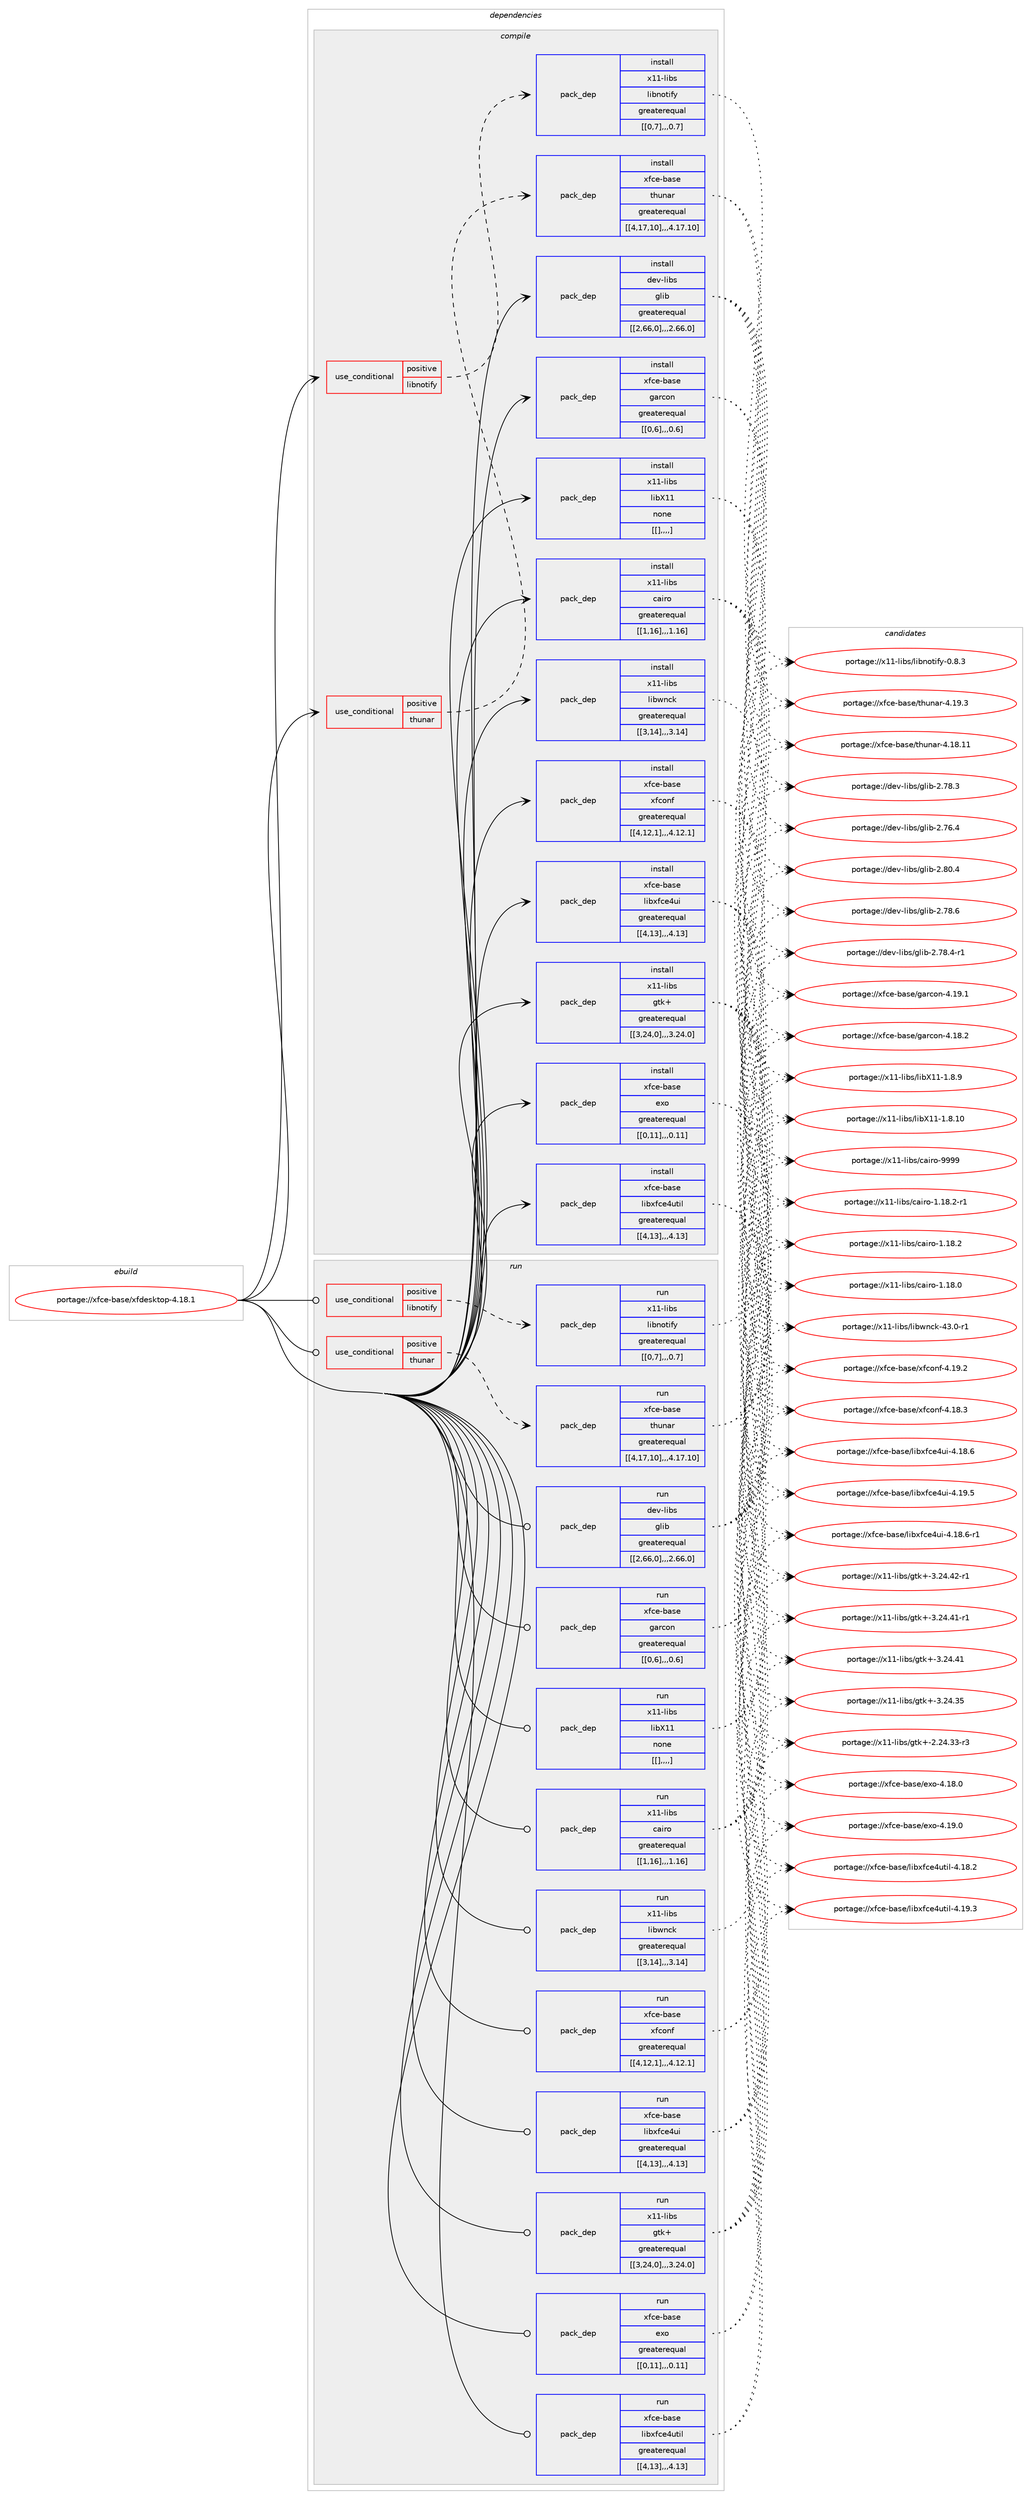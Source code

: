 digraph prolog {

# *************
# Graph options
# *************

newrank=true;
concentrate=true;
compound=true;
graph [rankdir=LR,fontname=Helvetica,fontsize=10,ranksep=1.5];#, ranksep=2.5, nodesep=0.2];
edge  [arrowhead=vee];
node  [fontname=Helvetica,fontsize=10];

# **********
# The ebuild
# **********

subgraph cluster_leftcol {
color=gray;
label=<<i>ebuild</i>>;
id [label="portage://xfce-base/xfdesktop-4.18.1", color=red, width=4, href="../xfce-base/xfdesktop-4.18.1.svg"];
}

# ****************
# The dependencies
# ****************

subgraph cluster_midcol {
color=gray;
label=<<i>dependencies</i>>;
subgraph cluster_compile {
fillcolor="#eeeeee";
style=filled;
label=<<i>compile</i>>;
subgraph cond12569 {
dependency36644 [label=<<TABLE BORDER="0" CELLBORDER="1" CELLSPACING="0" CELLPADDING="4"><TR><TD ROWSPAN="3" CELLPADDING="10">use_conditional</TD></TR><TR><TD>positive</TD></TR><TR><TD>libnotify</TD></TR></TABLE>>, shape=none, color=red];
subgraph pack23827 {
dependency36645 [label=<<TABLE BORDER="0" CELLBORDER="1" CELLSPACING="0" CELLPADDING="4" WIDTH="220"><TR><TD ROWSPAN="6" CELLPADDING="30">pack_dep</TD></TR><TR><TD WIDTH="110">install</TD></TR><TR><TD>x11-libs</TD></TR><TR><TD>libnotify</TD></TR><TR><TD>greaterequal</TD></TR><TR><TD>[[0,7],,,0.7]</TD></TR></TABLE>>, shape=none, color=blue];
}
dependency36644:e -> dependency36645:w [weight=20,style="dashed",arrowhead="vee"];
}
id:e -> dependency36644:w [weight=20,style="solid",arrowhead="vee"];
subgraph cond12570 {
dependency36646 [label=<<TABLE BORDER="0" CELLBORDER="1" CELLSPACING="0" CELLPADDING="4"><TR><TD ROWSPAN="3" CELLPADDING="10">use_conditional</TD></TR><TR><TD>positive</TD></TR><TR><TD>thunar</TD></TR></TABLE>>, shape=none, color=red];
subgraph pack23828 {
dependency36647 [label=<<TABLE BORDER="0" CELLBORDER="1" CELLSPACING="0" CELLPADDING="4" WIDTH="220"><TR><TD ROWSPAN="6" CELLPADDING="30">pack_dep</TD></TR><TR><TD WIDTH="110">install</TD></TR><TR><TD>xfce-base</TD></TR><TR><TD>thunar</TD></TR><TR><TD>greaterequal</TD></TR><TR><TD>[[4,17,10],,,4.17.10]</TD></TR></TABLE>>, shape=none, color=blue];
}
dependency36646:e -> dependency36647:w [weight=20,style="dashed",arrowhead="vee"];
}
id:e -> dependency36646:w [weight=20,style="solid",arrowhead="vee"];
subgraph pack23829 {
dependency36648 [label=<<TABLE BORDER="0" CELLBORDER="1" CELLSPACING="0" CELLPADDING="4" WIDTH="220"><TR><TD ROWSPAN="6" CELLPADDING="30">pack_dep</TD></TR><TR><TD WIDTH="110">install</TD></TR><TR><TD>dev-libs</TD></TR><TR><TD>glib</TD></TR><TR><TD>greaterequal</TD></TR><TR><TD>[[2,66,0],,,2.66.0]</TD></TR></TABLE>>, shape=none, color=blue];
}
id:e -> dependency36648:w [weight=20,style="solid",arrowhead="vee"];
subgraph pack23830 {
dependency36649 [label=<<TABLE BORDER="0" CELLBORDER="1" CELLSPACING="0" CELLPADDING="4" WIDTH="220"><TR><TD ROWSPAN="6" CELLPADDING="30">pack_dep</TD></TR><TR><TD WIDTH="110">install</TD></TR><TR><TD>x11-libs</TD></TR><TR><TD>cairo</TD></TR><TR><TD>greaterequal</TD></TR><TR><TD>[[1,16],,,1.16]</TD></TR></TABLE>>, shape=none, color=blue];
}
id:e -> dependency36649:w [weight=20,style="solid",arrowhead="vee"];
subgraph pack23831 {
dependency36650 [label=<<TABLE BORDER="0" CELLBORDER="1" CELLSPACING="0" CELLPADDING="4" WIDTH="220"><TR><TD ROWSPAN="6" CELLPADDING="30">pack_dep</TD></TR><TR><TD WIDTH="110">install</TD></TR><TR><TD>x11-libs</TD></TR><TR><TD>gtk+</TD></TR><TR><TD>greaterequal</TD></TR><TR><TD>[[3,24,0],,,3.24.0]</TD></TR></TABLE>>, shape=none, color=blue];
}
id:e -> dependency36650:w [weight=20,style="solid",arrowhead="vee"];
subgraph pack23832 {
dependency36651 [label=<<TABLE BORDER="0" CELLBORDER="1" CELLSPACING="0" CELLPADDING="4" WIDTH="220"><TR><TD ROWSPAN="6" CELLPADDING="30">pack_dep</TD></TR><TR><TD WIDTH="110">install</TD></TR><TR><TD>x11-libs</TD></TR><TR><TD>libX11</TD></TR><TR><TD>none</TD></TR><TR><TD>[[],,,,]</TD></TR></TABLE>>, shape=none, color=blue];
}
id:e -> dependency36651:w [weight=20,style="solid",arrowhead="vee"];
subgraph pack23833 {
dependency36652 [label=<<TABLE BORDER="0" CELLBORDER="1" CELLSPACING="0" CELLPADDING="4" WIDTH="220"><TR><TD ROWSPAN="6" CELLPADDING="30">pack_dep</TD></TR><TR><TD WIDTH="110">install</TD></TR><TR><TD>x11-libs</TD></TR><TR><TD>libwnck</TD></TR><TR><TD>greaterequal</TD></TR><TR><TD>[[3,14],,,3.14]</TD></TR></TABLE>>, shape=none, color=blue];
}
id:e -> dependency36652:w [weight=20,style="solid",arrowhead="vee"];
subgraph pack23834 {
dependency36653 [label=<<TABLE BORDER="0" CELLBORDER="1" CELLSPACING="0" CELLPADDING="4" WIDTH="220"><TR><TD ROWSPAN="6" CELLPADDING="30">pack_dep</TD></TR><TR><TD WIDTH="110">install</TD></TR><TR><TD>xfce-base</TD></TR><TR><TD>exo</TD></TR><TR><TD>greaterequal</TD></TR><TR><TD>[[0,11],,,0.11]</TD></TR></TABLE>>, shape=none, color=blue];
}
id:e -> dependency36653:w [weight=20,style="solid",arrowhead="vee"];
subgraph pack23835 {
dependency36654 [label=<<TABLE BORDER="0" CELLBORDER="1" CELLSPACING="0" CELLPADDING="4" WIDTH="220"><TR><TD ROWSPAN="6" CELLPADDING="30">pack_dep</TD></TR><TR><TD WIDTH="110">install</TD></TR><TR><TD>xfce-base</TD></TR><TR><TD>garcon</TD></TR><TR><TD>greaterequal</TD></TR><TR><TD>[[0,6],,,0.6]</TD></TR></TABLE>>, shape=none, color=blue];
}
id:e -> dependency36654:w [weight=20,style="solid",arrowhead="vee"];
subgraph pack23836 {
dependency36655 [label=<<TABLE BORDER="0" CELLBORDER="1" CELLSPACING="0" CELLPADDING="4" WIDTH="220"><TR><TD ROWSPAN="6" CELLPADDING="30">pack_dep</TD></TR><TR><TD WIDTH="110">install</TD></TR><TR><TD>xfce-base</TD></TR><TR><TD>libxfce4ui</TD></TR><TR><TD>greaterequal</TD></TR><TR><TD>[[4,13],,,4.13]</TD></TR></TABLE>>, shape=none, color=blue];
}
id:e -> dependency36655:w [weight=20,style="solid",arrowhead="vee"];
subgraph pack23837 {
dependency36656 [label=<<TABLE BORDER="0" CELLBORDER="1" CELLSPACING="0" CELLPADDING="4" WIDTH="220"><TR><TD ROWSPAN="6" CELLPADDING="30">pack_dep</TD></TR><TR><TD WIDTH="110">install</TD></TR><TR><TD>xfce-base</TD></TR><TR><TD>libxfce4util</TD></TR><TR><TD>greaterequal</TD></TR><TR><TD>[[4,13],,,4.13]</TD></TR></TABLE>>, shape=none, color=blue];
}
id:e -> dependency36656:w [weight=20,style="solid",arrowhead="vee"];
subgraph pack23838 {
dependency36657 [label=<<TABLE BORDER="0" CELLBORDER="1" CELLSPACING="0" CELLPADDING="4" WIDTH="220"><TR><TD ROWSPAN="6" CELLPADDING="30">pack_dep</TD></TR><TR><TD WIDTH="110">install</TD></TR><TR><TD>xfce-base</TD></TR><TR><TD>xfconf</TD></TR><TR><TD>greaterequal</TD></TR><TR><TD>[[4,12,1],,,4.12.1]</TD></TR></TABLE>>, shape=none, color=blue];
}
id:e -> dependency36657:w [weight=20,style="solid",arrowhead="vee"];
}
subgraph cluster_compileandrun {
fillcolor="#eeeeee";
style=filled;
label=<<i>compile and run</i>>;
}
subgraph cluster_run {
fillcolor="#eeeeee";
style=filled;
label=<<i>run</i>>;
subgraph cond12571 {
dependency36658 [label=<<TABLE BORDER="0" CELLBORDER="1" CELLSPACING="0" CELLPADDING="4"><TR><TD ROWSPAN="3" CELLPADDING="10">use_conditional</TD></TR><TR><TD>positive</TD></TR><TR><TD>libnotify</TD></TR></TABLE>>, shape=none, color=red];
subgraph pack23839 {
dependency36659 [label=<<TABLE BORDER="0" CELLBORDER="1" CELLSPACING="0" CELLPADDING="4" WIDTH="220"><TR><TD ROWSPAN="6" CELLPADDING="30">pack_dep</TD></TR><TR><TD WIDTH="110">run</TD></TR><TR><TD>x11-libs</TD></TR><TR><TD>libnotify</TD></TR><TR><TD>greaterequal</TD></TR><TR><TD>[[0,7],,,0.7]</TD></TR></TABLE>>, shape=none, color=blue];
}
dependency36658:e -> dependency36659:w [weight=20,style="dashed",arrowhead="vee"];
}
id:e -> dependency36658:w [weight=20,style="solid",arrowhead="odot"];
subgraph cond12572 {
dependency36660 [label=<<TABLE BORDER="0" CELLBORDER="1" CELLSPACING="0" CELLPADDING="4"><TR><TD ROWSPAN="3" CELLPADDING="10">use_conditional</TD></TR><TR><TD>positive</TD></TR><TR><TD>thunar</TD></TR></TABLE>>, shape=none, color=red];
subgraph pack23840 {
dependency36661 [label=<<TABLE BORDER="0" CELLBORDER="1" CELLSPACING="0" CELLPADDING="4" WIDTH="220"><TR><TD ROWSPAN="6" CELLPADDING="30">pack_dep</TD></TR><TR><TD WIDTH="110">run</TD></TR><TR><TD>xfce-base</TD></TR><TR><TD>thunar</TD></TR><TR><TD>greaterequal</TD></TR><TR><TD>[[4,17,10],,,4.17.10]</TD></TR></TABLE>>, shape=none, color=blue];
}
dependency36660:e -> dependency36661:w [weight=20,style="dashed",arrowhead="vee"];
}
id:e -> dependency36660:w [weight=20,style="solid",arrowhead="odot"];
subgraph pack23841 {
dependency36662 [label=<<TABLE BORDER="0" CELLBORDER="1" CELLSPACING="0" CELLPADDING="4" WIDTH="220"><TR><TD ROWSPAN="6" CELLPADDING="30">pack_dep</TD></TR><TR><TD WIDTH="110">run</TD></TR><TR><TD>dev-libs</TD></TR><TR><TD>glib</TD></TR><TR><TD>greaterequal</TD></TR><TR><TD>[[2,66,0],,,2.66.0]</TD></TR></TABLE>>, shape=none, color=blue];
}
id:e -> dependency36662:w [weight=20,style="solid",arrowhead="odot"];
subgraph pack23842 {
dependency36663 [label=<<TABLE BORDER="0" CELLBORDER="1" CELLSPACING="0" CELLPADDING="4" WIDTH="220"><TR><TD ROWSPAN="6" CELLPADDING="30">pack_dep</TD></TR><TR><TD WIDTH="110">run</TD></TR><TR><TD>x11-libs</TD></TR><TR><TD>cairo</TD></TR><TR><TD>greaterequal</TD></TR><TR><TD>[[1,16],,,1.16]</TD></TR></TABLE>>, shape=none, color=blue];
}
id:e -> dependency36663:w [weight=20,style="solid",arrowhead="odot"];
subgraph pack23843 {
dependency36664 [label=<<TABLE BORDER="0" CELLBORDER="1" CELLSPACING="0" CELLPADDING="4" WIDTH="220"><TR><TD ROWSPAN="6" CELLPADDING="30">pack_dep</TD></TR><TR><TD WIDTH="110">run</TD></TR><TR><TD>x11-libs</TD></TR><TR><TD>gtk+</TD></TR><TR><TD>greaterequal</TD></TR><TR><TD>[[3,24,0],,,3.24.0]</TD></TR></TABLE>>, shape=none, color=blue];
}
id:e -> dependency36664:w [weight=20,style="solid",arrowhead="odot"];
subgraph pack23844 {
dependency36665 [label=<<TABLE BORDER="0" CELLBORDER="1" CELLSPACING="0" CELLPADDING="4" WIDTH="220"><TR><TD ROWSPAN="6" CELLPADDING="30">pack_dep</TD></TR><TR><TD WIDTH="110">run</TD></TR><TR><TD>x11-libs</TD></TR><TR><TD>libX11</TD></TR><TR><TD>none</TD></TR><TR><TD>[[],,,,]</TD></TR></TABLE>>, shape=none, color=blue];
}
id:e -> dependency36665:w [weight=20,style="solid",arrowhead="odot"];
subgraph pack23845 {
dependency36666 [label=<<TABLE BORDER="0" CELLBORDER="1" CELLSPACING="0" CELLPADDING="4" WIDTH="220"><TR><TD ROWSPAN="6" CELLPADDING="30">pack_dep</TD></TR><TR><TD WIDTH="110">run</TD></TR><TR><TD>x11-libs</TD></TR><TR><TD>libwnck</TD></TR><TR><TD>greaterequal</TD></TR><TR><TD>[[3,14],,,3.14]</TD></TR></TABLE>>, shape=none, color=blue];
}
id:e -> dependency36666:w [weight=20,style="solid",arrowhead="odot"];
subgraph pack23846 {
dependency36667 [label=<<TABLE BORDER="0" CELLBORDER="1" CELLSPACING="0" CELLPADDING="4" WIDTH="220"><TR><TD ROWSPAN="6" CELLPADDING="30">pack_dep</TD></TR><TR><TD WIDTH="110">run</TD></TR><TR><TD>xfce-base</TD></TR><TR><TD>exo</TD></TR><TR><TD>greaterequal</TD></TR><TR><TD>[[0,11],,,0.11]</TD></TR></TABLE>>, shape=none, color=blue];
}
id:e -> dependency36667:w [weight=20,style="solid",arrowhead="odot"];
subgraph pack23847 {
dependency36668 [label=<<TABLE BORDER="0" CELLBORDER="1" CELLSPACING="0" CELLPADDING="4" WIDTH="220"><TR><TD ROWSPAN="6" CELLPADDING="30">pack_dep</TD></TR><TR><TD WIDTH="110">run</TD></TR><TR><TD>xfce-base</TD></TR><TR><TD>garcon</TD></TR><TR><TD>greaterequal</TD></TR><TR><TD>[[0,6],,,0.6]</TD></TR></TABLE>>, shape=none, color=blue];
}
id:e -> dependency36668:w [weight=20,style="solid",arrowhead="odot"];
subgraph pack23848 {
dependency36669 [label=<<TABLE BORDER="0" CELLBORDER="1" CELLSPACING="0" CELLPADDING="4" WIDTH="220"><TR><TD ROWSPAN="6" CELLPADDING="30">pack_dep</TD></TR><TR><TD WIDTH="110">run</TD></TR><TR><TD>xfce-base</TD></TR><TR><TD>libxfce4ui</TD></TR><TR><TD>greaterequal</TD></TR><TR><TD>[[4,13],,,4.13]</TD></TR></TABLE>>, shape=none, color=blue];
}
id:e -> dependency36669:w [weight=20,style="solid",arrowhead="odot"];
subgraph pack23849 {
dependency36670 [label=<<TABLE BORDER="0" CELLBORDER="1" CELLSPACING="0" CELLPADDING="4" WIDTH="220"><TR><TD ROWSPAN="6" CELLPADDING="30">pack_dep</TD></TR><TR><TD WIDTH="110">run</TD></TR><TR><TD>xfce-base</TD></TR><TR><TD>libxfce4util</TD></TR><TR><TD>greaterequal</TD></TR><TR><TD>[[4,13],,,4.13]</TD></TR></TABLE>>, shape=none, color=blue];
}
id:e -> dependency36670:w [weight=20,style="solid",arrowhead="odot"];
subgraph pack23850 {
dependency36671 [label=<<TABLE BORDER="0" CELLBORDER="1" CELLSPACING="0" CELLPADDING="4" WIDTH="220"><TR><TD ROWSPAN="6" CELLPADDING="30">pack_dep</TD></TR><TR><TD WIDTH="110">run</TD></TR><TR><TD>xfce-base</TD></TR><TR><TD>xfconf</TD></TR><TR><TD>greaterequal</TD></TR><TR><TD>[[4,12,1],,,4.12.1]</TD></TR></TABLE>>, shape=none, color=blue];
}
id:e -> dependency36671:w [weight=20,style="solid",arrowhead="odot"];
}
}

# **************
# The candidates
# **************

subgraph cluster_choices {
rank=same;
color=gray;
label=<<i>candidates</i>>;

subgraph choice23827 {
color=black;
nodesep=1;
choice120494945108105981154710810598110111116105102121454846564651 [label="portage://x11-libs/libnotify-0.8.3", color=red, width=4,href="../x11-libs/libnotify-0.8.3.svg"];
dependency36645:e -> choice120494945108105981154710810598110111116105102121454846564651:w [style=dotted,weight="100"];
}
subgraph choice23828 {
color=black;
nodesep=1;
choice12010299101459897115101471161041171109711445524649574651 [label="portage://xfce-base/thunar-4.19.3", color=red, width=4,href="../xfce-base/thunar-4.19.3.svg"];
choice1201029910145989711510147116104117110971144552464956464949 [label="portage://xfce-base/thunar-4.18.11", color=red, width=4,href="../xfce-base/thunar-4.18.11.svg"];
dependency36647:e -> choice12010299101459897115101471161041171109711445524649574651:w [style=dotted,weight="100"];
dependency36647:e -> choice1201029910145989711510147116104117110971144552464956464949:w [style=dotted,weight="100"];
}
subgraph choice23829 {
color=black;
nodesep=1;
choice1001011184510810598115471031081059845504656484652 [label="portage://dev-libs/glib-2.80.4", color=red, width=4,href="../dev-libs/glib-2.80.4.svg"];
choice1001011184510810598115471031081059845504655564654 [label="portage://dev-libs/glib-2.78.6", color=red, width=4,href="../dev-libs/glib-2.78.6.svg"];
choice10010111845108105981154710310810598455046555646524511449 [label="portage://dev-libs/glib-2.78.4-r1", color=red, width=4,href="../dev-libs/glib-2.78.4-r1.svg"];
choice1001011184510810598115471031081059845504655564651 [label="portage://dev-libs/glib-2.78.3", color=red, width=4,href="../dev-libs/glib-2.78.3.svg"];
choice1001011184510810598115471031081059845504655544652 [label="portage://dev-libs/glib-2.76.4", color=red, width=4,href="../dev-libs/glib-2.76.4.svg"];
dependency36648:e -> choice1001011184510810598115471031081059845504656484652:w [style=dotted,weight="100"];
dependency36648:e -> choice1001011184510810598115471031081059845504655564654:w [style=dotted,weight="100"];
dependency36648:e -> choice10010111845108105981154710310810598455046555646524511449:w [style=dotted,weight="100"];
dependency36648:e -> choice1001011184510810598115471031081059845504655564651:w [style=dotted,weight="100"];
dependency36648:e -> choice1001011184510810598115471031081059845504655544652:w [style=dotted,weight="100"];
}
subgraph choice23830 {
color=black;
nodesep=1;
choice120494945108105981154799971051141114557575757 [label="portage://x11-libs/cairo-9999", color=red, width=4,href="../x11-libs/cairo-9999.svg"];
choice12049494510810598115479997105114111454946495646504511449 [label="portage://x11-libs/cairo-1.18.2-r1", color=red, width=4,href="../x11-libs/cairo-1.18.2-r1.svg"];
choice1204949451081059811547999710511411145494649564650 [label="portage://x11-libs/cairo-1.18.2", color=red, width=4,href="../x11-libs/cairo-1.18.2.svg"];
choice1204949451081059811547999710511411145494649564648 [label="portage://x11-libs/cairo-1.18.0", color=red, width=4,href="../x11-libs/cairo-1.18.0.svg"];
dependency36649:e -> choice120494945108105981154799971051141114557575757:w [style=dotted,weight="100"];
dependency36649:e -> choice12049494510810598115479997105114111454946495646504511449:w [style=dotted,weight="100"];
dependency36649:e -> choice1204949451081059811547999710511411145494649564650:w [style=dotted,weight="100"];
dependency36649:e -> choice1204949451081059811547999710511411145494649564648:w [style=dotted,weight="100"];
}
subgraph choice23831 {
color=black;
nodesep=1;
choice12049494510810598115471031161074345514650524652504511449 [label="portage://x11-libs/gtk+-3.24.42-r1", color=red, width=4,href="../x11-libs/gtk+-3.24.42-r1.svg"];
choice12049494510810598115471031161074345514650524652494511449 [label="portage://x11-libs/gtk+-3.24.41-r1", color=red, width=4,href="../x11-libs/gtk+-3.24.41-r1.svg"];
choice1204949451081059811547103116107434551465052465249 [label="portage://x11-libs/gtk+-3.24.41", color=red, width=4,href="../x11-libs/gtk+-3.24.41.svg"];
choice1204949451081059811547103116107434551465052465153 [label="portage://x11-libs/gtk+-3.24.35", color=red, width=4,href="../x11-libs/gtk+-3.24.35.svg"];
choice12049494510810598115471031161074345504650524651514511451 [label="portage://x11-libs/gtk+-2.24.33-r3", color=red, width=4,href="../x11-libs/gtk+-2.24.33-r3.svg"];
dependency36650:e -> choice12049494510810598115471031161074345514650524652504511449:w [style=dotted,weight="100"];
dependency36650:e -> choice12049494510810598115471031161074345514650524652494511449:w [style=dotted,weight="100"];
dependency36650:e -> choice1204949451081059811547103116107434551465052465249:w [style=dotted,weight="100"];
dependency36650:e -> choice1204949451081059811547103116107434551465052465153:w [style=dotted,weight="100"];
dependency36650:e -> choice12049494510810598115471031161074345504650524651514511451:w [style=dotted,weight="100"];
}
subgraph choice23832 {
color=black;
nodesep=1;
choice12049494510810598115471081059888494945494656464948 [label="portage://x11-libs/libX11-1.8.10", color=red, width=4,href="../x11-libs/libX11-1.8.10.svg"];
choice120494945108105981154710810598884949454946564657 [label="portage://x11-libs/libX11-1.8.9", color=red, width=4,href="../x11-libs/libX11-1.8.9.svg"];
dependency36651:e -> choice12049494510810598115471081059888494945494656464948:w [style=dotted,weight="100"];
dependency36651:e -> choice120494945108105981154710810598884949454946564657:w [style=dotted,weight="100"];
}
subgraph choice23833 {
color=black;
nodesep=1;
choice1204949451081059811547108105981191109910745525146484511449 [label="portage://x11-libs/libwnck-43.0-r1", color=red, width=4,href="../x11-libs/libwnck-43.0-r1.svg"];
dependency36652:e -> choice1204949451081059811547108105981191109910745525146484511449:w [style=dotted,weight="100"];
}
subgraph choice23834 {
color=black;
nodesep=1;
choice120102991014598971151014710112011145524649574648 [label="portage://xfce-base/exo-4.19.0", color=red, width=4,href="../xfce-base/exo-4.19.0.svg"];
choice120102991014598971151014710112011145524649564648 [label="portage://xfce-base/exo-4.18.0", color=red, width=4,href="../xfce-base/exo-4.18.0.svg"];
dependency36653:e -> choice120102991014598971151014710112011145524649574648:w [style=dotted,weight="100"];
dependency36653:e -> choice120102991014598971151014710112011145524649564648:w [style=dotted,weight="100"];
}
subgraph choice23835 {
color=black;
nodesep=1;
choice1201029910145989711510147103971149911111045524649574649 [label="portage://xfce-base/garcon-4.19.1", color=red, width=4,href="../xfce-base/garcon-4.19.1.svg"];
choice1201029910145989711510147103971149911111045524649564650 [label="portage://xfce-base/garcon-4.18.2", color=red, width=4,href="../xfce-base/garcon-4.18.2.svg"];
dependency36654:e -> choice1201029910145989711510147103971149911111045524649574649:w [style=dotted,weight="100"];
dependency36654:e -> choice1201029910145989711510147103971149911111045524649564650:w [style=dotted,weight="100"];
}
subgraph choice23836 {
color=black;
nodesep=1;
choice120102991014598971151014710810598120102991015211710545524649574653 [label="portage://xfce-base/libxfce4ui-4.19.5", color=red, width=4,href="../xfce-base/libxfce4ui-4.19.5.svg"];
choice1201029910145989711510147108105981201029910152117105455246495646544511449 [label="portage://xfce-base/libxfce4ui-4.18.6-r1", color=red, width=4,href="../xfce-base/libxfce4ui-4.18.6-r1.svg"];
choice120102991014598971151014710810598120102991015211710545524649564654 [label="portage://xfce-base/libxfce4ui-4.18.6", color=red, width=4,href="../xfce-base/libxfce4ui-4.18.6.svg"];
dependency36655:e -> choice120102991014598971151014710810598120102991015211710545524649574653:w [style=dotted,weight="100"];
dependency36655:e -> choice1201029910145989711510147108105981201029910152117105455246495646544511449:w [style=dotted,weight="100"];
dependency36655:e -> choice120102991014598971151014710810598120102991015211710545524649564654:w [style=dotted,weight="100"];
}
subgraph choice23837 {
color=black;
nodesep=1;
choice120102991014598971151014710810598120102991015211711610510845524649574651 [label="portage://xfce-base/libxfce4util-4.19.3", color=red, width=4,href="../xfce-base/libxfce4util-4.19.3.svg"];
choice120102991014598971151014710810598120102991015211711610510845524649564650 [label="portage://xfce-base/libxfce4util-4.18.2", color=red, width=4,href="../xfce-base/libxfce4util-4.18.2.svg"];
dependency36656:e -> choice120102991014598971151014710810598120102991015211711610510845524649574651:w [style=dotted,weight="100"];
dependency36656:e -> choice120102991014598971151014710810598120102991015211711610510845524649564650:w [style=dotted,weight="100"];
}
subgraph choice23838 {
color=black;
nodesep=1;
choice12010299101459897115101471201029911111010245524649574650 [label="portage://xfce-base/xfconf-4.19.2", color=red, width=4,href="../xfce-base/xfconf-4.19.2.svg"];
choice12010299101459897115101471201029911111010245524649564651 [label="portage://xfce-base/xfconf-4.18.3", color=red, width=4,href="../xfce-base/xfconf-4.18.3.svg"];
dependency36657:e -> choice12010299101459897115101471201029911111010245524649574650:w [style=dotted,weight="100"];
dependency36657:e -> choice12010299101459897115101471201029911111010245524649564651:w [style=dotted,weight="100"];
}
subgraph choice23839 {
color=black;
nodesep=1;
choice120494945108105981154710810598110111116105102121454846564651 [label="portage://x11-libs/libnotify-0.8.3", color=red, width=4,href="../x11-libs/libnotify-0.8.3.svg"];
dependency36659:e -> choice120494945108105981154710810598110111116105102121454846564651:w [style=dotted,weight="100"];
}
subgraph choice23840 {
color=black;
nodesep=1;
choice12010299101459897115101471161041171109711445524649574651 [label="portage://xfce-base/thunar-4.19.3", color=red, width=4,href="../xfce-base/thunar-4.19.3.svg"];
choice1201029910145989711510147116104117110971144552464956464949 [label="portage://xfce-base/thunar-4.18.11", color=red, width=4,href="../xfce-base/thunar-4.18.11.svg"];
dependency36661:e -> choice12010299101459897115101471161041171109711445524649574651:w [style=dotted,weight="100"];
dependency36661:e -> choice1201029910145989711510147116104117110971144552464956464949:w [style=dotted,weight="100"];
}
subgraph choice23841 {
color=black;
nodesep=1;
choice1001011184510810598115471031081059845504656484652 [label="portage://dev-libs/glib-2.80.4", color=red, width=4,href="../dev-libs/glib-2.80.4.svg"];
choice1001011184510810598115471031081059845504655564654 [label="portage://dev-libs/glib-2.78.6", color=red, width=4,href="../dev-libs/glib-2.78.6.svg"];
choice10010111845108105981154710310810598455046555646524511449 [label="portage://dev-libs/glib-2.78.4-r1", color=red, width=4,href="../dev-libs/glib-2.78.4-r1.svg"];
choice1001011184510810598115471031081059845504655564651 [label="portage://dev-libs/glib-2.78.3", color=red, width=4,href="../dev-libs/glib-2.78.3.svg"];
choice1001011184510810598115471031081059845504655544652 [label="portage://dev-libs/glib-2.76.4", color=red, width=4,href="../dev-libs/glib-2.76.4.svg"];
dependency36662:e -> choice1001011184510810598115471031081059845504656484652:w [style=dotted,weight="100"];
dependency36662:e -> choice1001011184510810598115471031081059845504655564654:w [style=dotted,weight="100"];
dependency36662:e -> choice10010111845108105981154710310810598455046555646524511449:w [style=dotted,weight="100"];
dependency36662:e -> choice1001011184510810598115471031081059845504655564651:w [style=dotted,weight="100"];
dependency36662:e -> choice1001011184510810598115471031081059845504655544652:w [style=dotted,weight="100"];
}
subgraph choice23842 {
color=black;
nodesep=1;
choice120494945108105981154799971051141114557575757 [label="portage://x11-libs/cairo-9999", color=red, width=4,href="../x11-libs/cairo-9999.svg"];
choice12049494510810598115479997105114111454946495646504511449 [label="portage://x11-libs/cairo-1.18.2-r1", color=red, width=4,href="../x11-libs/cairo-1.18.2-r1.svg"];
choice1204949451081059811547999710511411145494649564650 [label="portage://x11-libs/cairo-1.18.2", color=red, width=4,href="../x11-libs/cairo-1.18.2.svg"];
choice1204949451081059811547999710511411145494649564648 [label="portage://x11-libs/cairo-1.18.0", color=red, width=4,href="../x11-libs/cairo-1.18.0.svg"];
dependency36663:e -> choice120494945108105981154799971051141114557575757:w [style=dotted,weight="100"];
dependency36663:e -> choice12049494510810598115479997105114111454946495646504511449:w [style=dotted,weight="100"];
dependency36663:e -> choice1204949451081059811547999710511411145494649564650:w [style=dotted,weight="100"];
dependency36663:e -> choice1204949451081059811547999710511411145494649564648:w [style=dotted,weight="100"];
}
subgraph choice23843 {
color=black;
nodesep=1;
choice12049494510810598115471031161074345514650524652504511449 [label="portage://x11-libs/gtk+-3.24.42-r1", color=red, width=4,href="../x11-libs/gtk+-3.24.42-r1.svg"];
choice12049494510810598115471031161074345514650524652494511449 [label="portage://x11-libs/gtk+-3.24.41-r1", color=red, width=4,href="../x11-libs/gtk+-3.24.41-r1.svg"];
choice1204949451081059811547103116107434551465052465249 [label="portage://x11-libs/gtk+-3.24.41", color=red, width=4,href="../x11-libs/gtk+-3.24.41.svg"];
choice1204949451081059811547103116107434551465052465153 [label="portage://x11-libs/gtk+-3.24.35", color=red, width=4,href="../x11-libs/gtk+-3.24.35.svg"];
choice12049494510810598115471031161074345504650524651514511451 [label="portage://x11-libs/gtk+-2.24.33-r3", color=red, width=4,href="../x11-libs/gtk+-2.24.33-r3.svg"];
dependency36664:e -> choice12049494510810598115471031161074345514650524652504511449:w [style=dotted,weight="100"];
dependency36664:e -> choice12049494510810598115471031161074345514650524652494511449:w [style=dotted,weight="100"];
dependency36664:e -> choice1204949451081059811547103116107434551465052465249:w [style=dotted,weight="100"];
dependency36664:e -> choice1204949451081059811547103116107434551465052465153:w [style=dotted,weight="100"];
dependency36664:e -> choice12049494510810598115471031161074345504650524651514511451:w [style=dotted,weight="100"];
}
subgraph choice23844 {
color=black;
nodesep=1;
choice12049494510810598115471081059888494945494656464948 [label="portage://x11-libs/libX11-1.8.10", color=red, width=4,href="../x11-libs/libX11-1.8.10.svg"];
choice120494945108105981154710810598884949454946564657 [label="portage://x11-libs/libX11-1.8.9", color=red, width=4,href="../x11-libs/libX11-1.8.9.svg"];
dependency36665:e -> choice12049494510810598115471081059888494945494656464948:w [style=dotted,weight="100"];
dependency36665:e -> choice120494945108105981154710810598884949454946564657:w [style=dotted,weight="100"];
}
subgraph choice23845 {
color=black;
nodesep=1;
choice1204949451081059811547108105981191109910745525146484511449 [label="portage://x11-libs/libwnck-43.0-r1", color=red, width=4,href="../x11-libs/libwnck-43.0-r1.svg"];
dependency36666:e -> choice1204949451081059811547108105981191109910745525146484511449:w [style=dotted,weight="100"];
}
subgraph choice23846 {
color=black;
nodesep=1;
choice120102991014598971151014710112011145524649574648 [label="portage://xfce-base/exo-4.19.0", color=red, width=4,href="../xfce-base/exo-4.19.0.svg"];
choice120102991014598971151014710112011145524649564648 [label="portage://xfce-base/exo-4.18.0", color=red, width=4,href="../xfce-base/exo-4.18.0.svg"];
dependency36667:e -> choice120102991014598971151014710112011145524649574648:w [style=dotted,weight="100"];
dependency36667:e -> choice120102991014598971151014710112011145524649564648:w [style=dotted,weight="100"];
}
subgraph choice23847 {
color=black;
nodesep=1;
choice1201029910145989711510147103971149911111045524649574649 [label="portage://xfce-base/garcon-4.19.1", color=red, width=4,href="../xfce-base/garcon-4.19.1.svg"];
choice1201029910145989711510147103971149911111045524649564650 [label="portage://xfce-base/garcon-4.18.2", color=red, width=4,href="../xfce-base/garcon-4.18.2.svg"];
dependency36668:e -> choice1201029910145989711510147103971149911111045524649574649:w [style=dotted,weight="100"];
dependency36668:e -> choice1201029910145989711510147103971149911111045524649564650:w [style=dotted,weight="100"];
}
subgraph choice23848 {
color=black;
nodesep=1;
choice120102991014598971151014710810598120102991015211710545524649574653 [label="portage://xfce-base/libxfce4ui-4.19.5", color=red, width=4,href="../xfce-base/libxfce4ui-4.19.5.svg"];
choice1201029910145989711510147108105981201029910152117105455246495646544511449 [label="portage://xfce-base/libxfce4ui-4.18.6-r1", color=red, width=4,href="../xfce-base/libxfce4ui-4.18.6-r1.svg"];
choice120102991014598971151014710810598120102991015211710545524649564654 [label="portage://xfce-base/libxfce4ui-4.18.6", color=red, width=4,href="../xfce-base/libxfce4ui-4.18.6.svg"];
dependency36669:e -> choice120102991014598971151014710810598120102991015211710545524649574653:w [style=dotted,weight="100"];
dependency36669:e -> choice1201029910145989711510147108105981201029910152117105455246495646544511449:w [style=dotted,weight="100"];
dependency36669:e -> choice120102991014598971151014710810598120102991015211710545524649564654:w [style=dotted,weight="100"];
}
subgraph choice23849 {
color=black;
nodesep=1;
choice120102991014598971151014710810598120102991015211711610510845524649574651 [label="portage://xfce-base/libxfce4util-4.19.3", color=red, width=4,href="../xfce-base/libxfce4util-4.19.3.svg"];
choice120102991014598971151014710810598120102991015211711610510845524649564650 [label="portage://xfce-base/libxfce4util-4.18.2", color=red, width=4,href="../xfce-base/libxfce4util-4.18.2.svg"];
dependency36670:e -> choice120102991014598971151014710810598120102991015211711610510845524649574651:w [style=dotted,weight="100"];
dependency36670:e -> choice120102991014598971151014710810598120102991015211711610510845524649564650:w [style=dotted,weight="100"];
}
subgraph choice23850 {
color=black;
nodesep=1;
choice12010299101459897115101471201029911111010245524649574650 [label="portage://xfce-base/xfconf-4.19.2", color=red, width=4,href="../xfce-base/xfconf-4.19.2.svg"];
choice12010299101459897115101471201029911111010245524649564651 [label="portage://xfce-base/xfconf-4.18.3", color=red, width=4,href="../xfce-base/xfconf-4.18.3.svg"];
dependency36671:e -> choice12010299101459897115101471201029911111010245524649574650:w [style=dotted,weight="100"];
dependency36671:e -> choice12010299101459897115101471201029911111010245524649564651:w [style=dotted,weight="100"];
}
}

}
